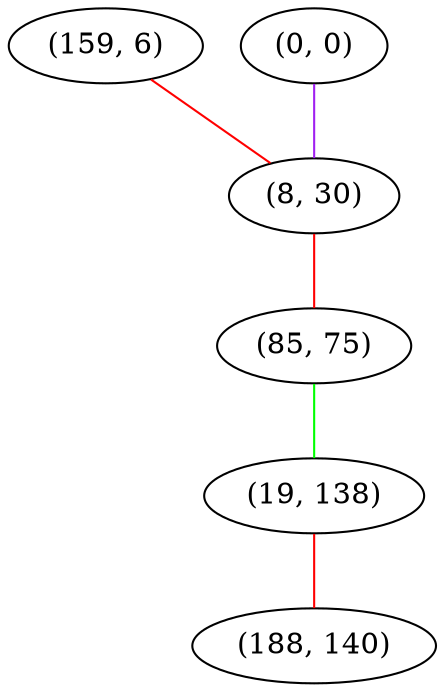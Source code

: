 graph "" {
"(159, 6)";
"(0, 0)";
"(8, 30)";
"(85, 75)";
"(19, 138)";
"(188, 140)";
"(159, 6)" -- "(8, 30)"  [color=red, key=0, weight=1];
"(0, 0)" -- "(8, 30)"  [color=purple, key=0, weight=4];
"(8, 30)" -- "(85, 75)"  [color=red, key=0, weight=1];
"(85, 75)" -- "(19, 138)"  [color=green, key=0, weight=2];
"(19, 138)" -- "(188, 140)"  [color=red, key=0, weight=1];
}
